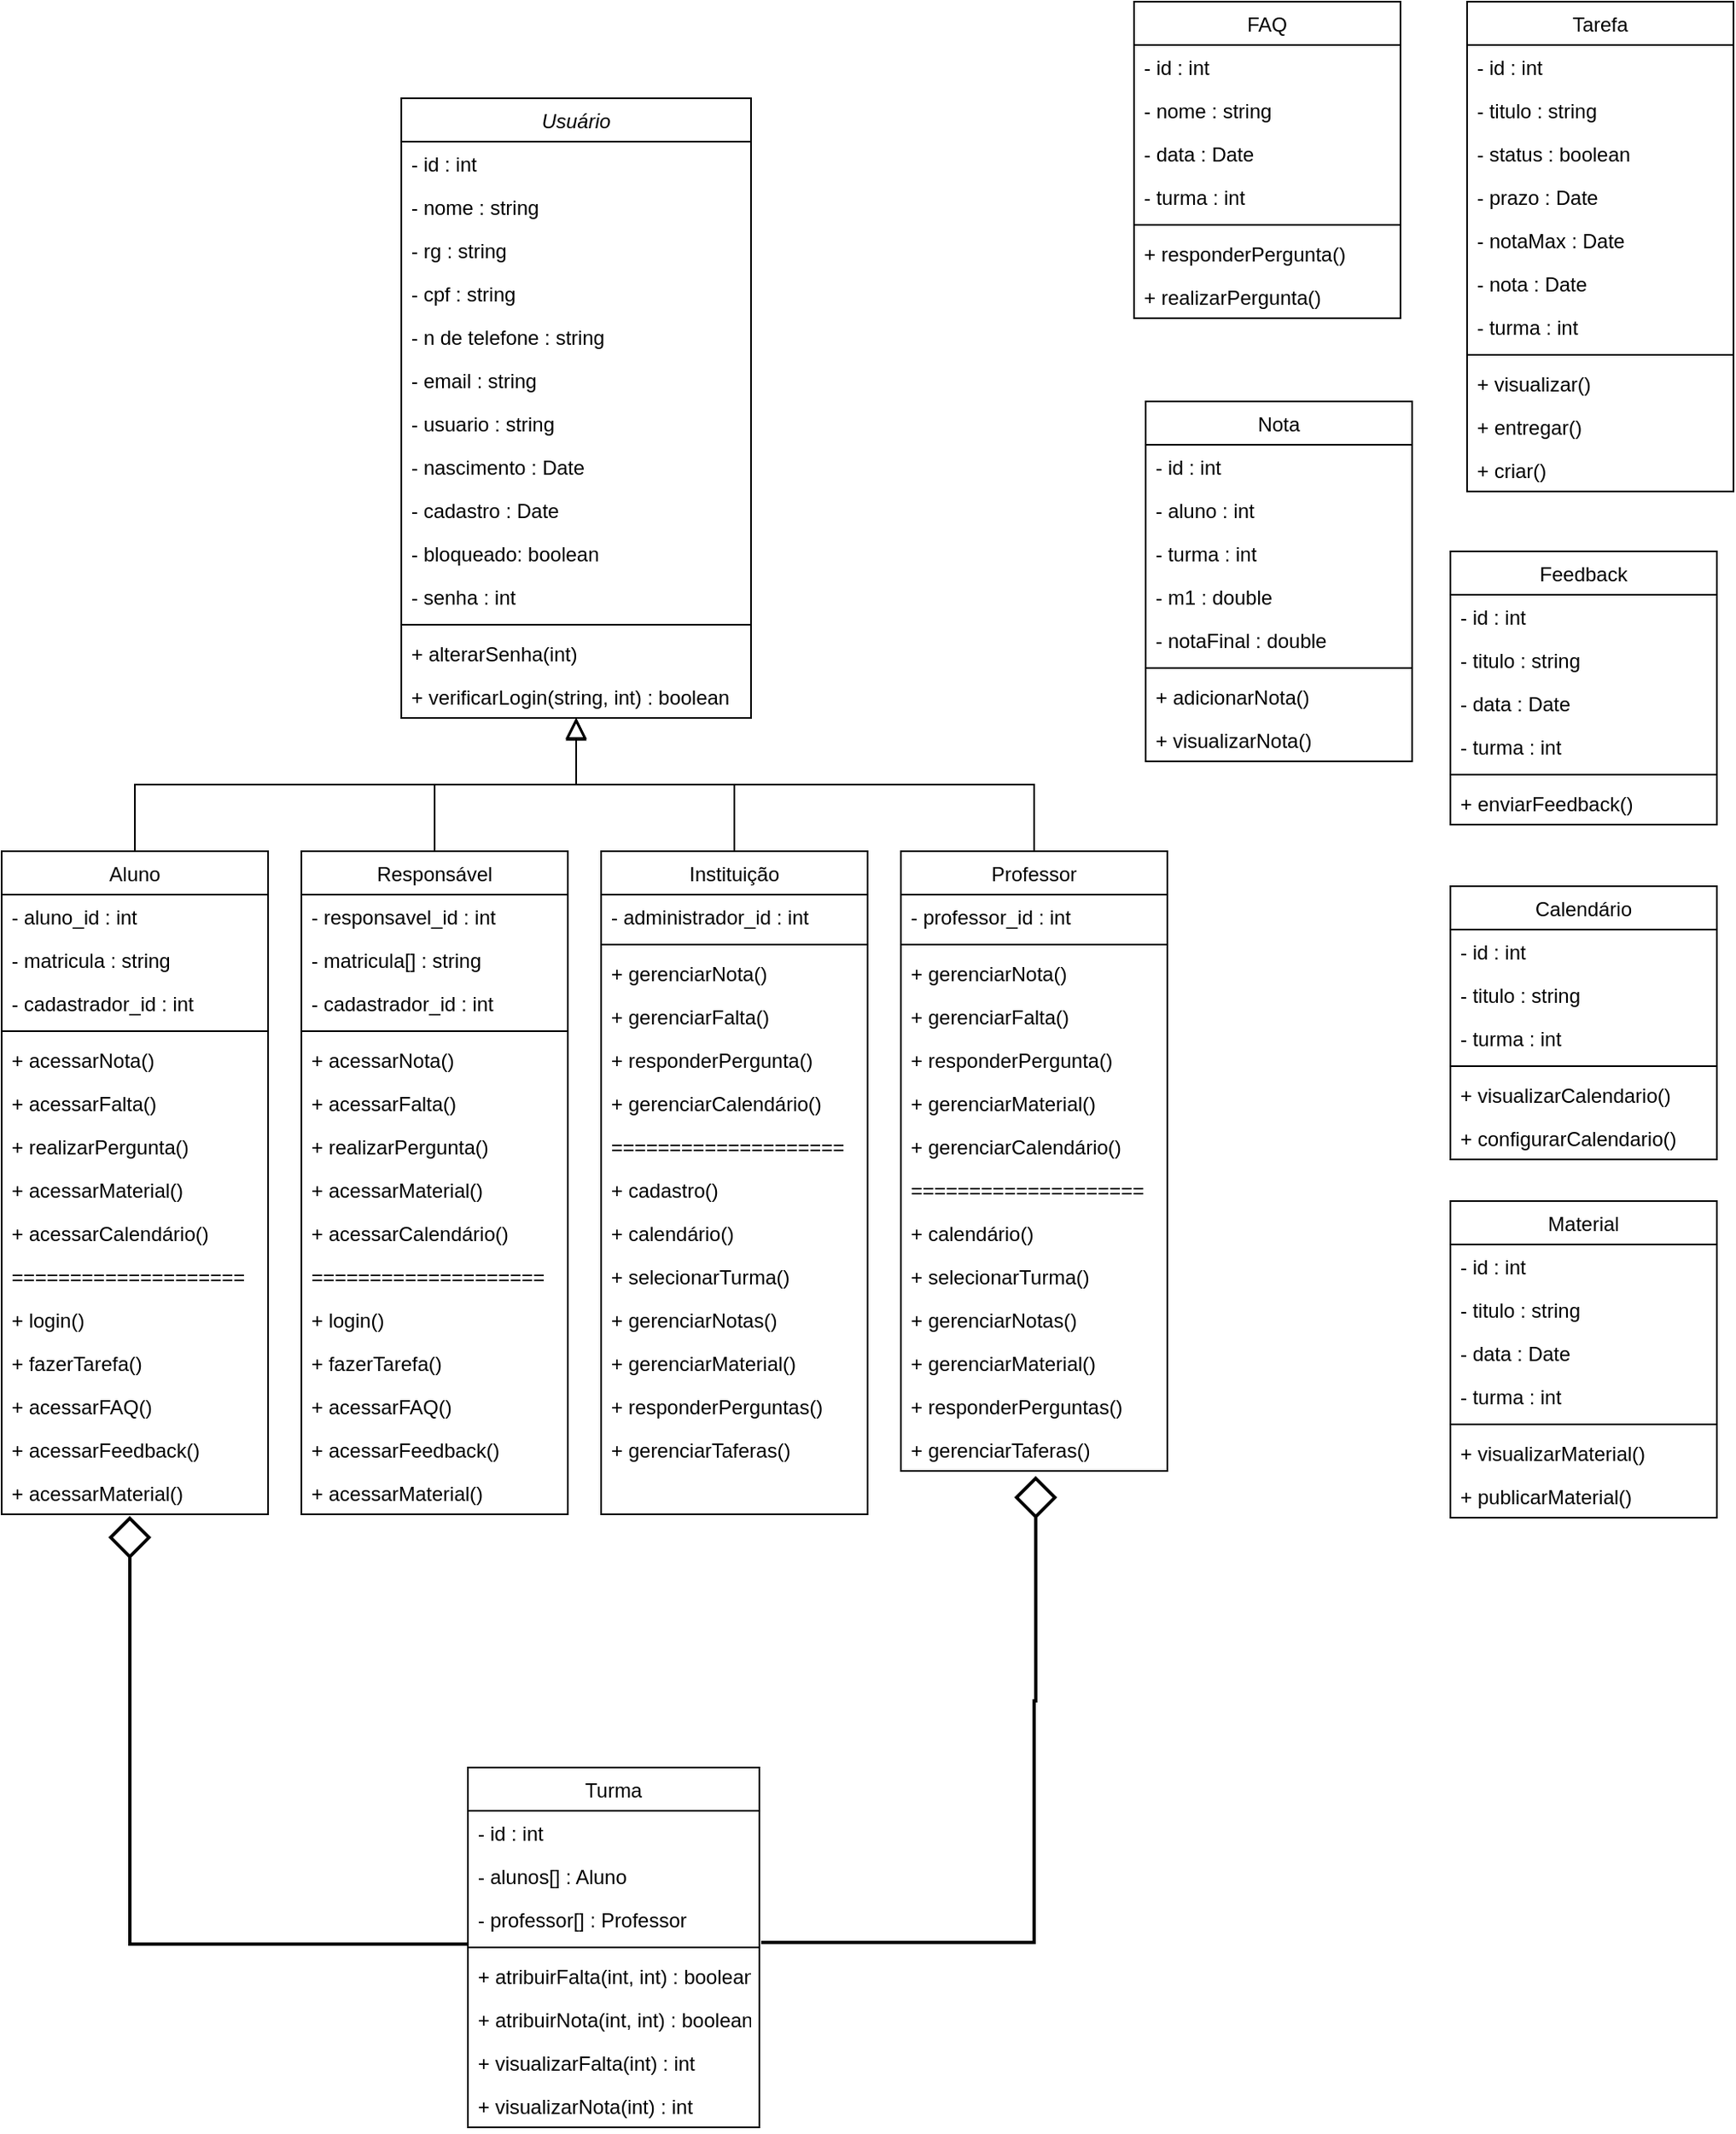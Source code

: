 <mxfile version="20.5.3" type="device"><diagram id="C5RBs43oDa-KdzZeNtuy" name="Page-1"><mxGraphModel dx="1682" dy="1658" grid="1" gridSize="10" guides="1" tooltips="1" connect="1" arrows="1" fold="1" page="1" pageScale="1" pageWidth="827" pageHeight="1169" math="0" shadow="0"><root><mxCell id="WIyWlLk6GJQsqaUBKTNV-0"/><mxCell id="WIyWlLk6GJQsqaUBKTNV-1" parent="WIyWlLk6GJQsqaUBKTNV-0"/><mxCell id="zkfFHV4jXpPFQw0GAbJ--0" value="Usuário" style="swimlane;fontStyle=2;align=center;verticalAlign=top;childLayout=stackLayout;horizontal=1;startSize=26;horizontalStack=0;resizeParent=1;resizeLast=0;collapsible=1;marginBottom=0;rounded=0;shadow=0;strokeWidth=1;" parent="WIyWlLk6GJQsqaUBKTNV-1" vertex="1"><mxGeometry x="220" y="-52" width="210" height="372" as="geometry"><mxRectangle x="230" y="140" width="160" height="26" as="alternateBounds"/></mxGeometry></mxCell><mxCell id="zkfFHV4jXpPFQw0GAbJ--1" value="- id : int&#10;" style="text;align=left;verticalAlign=top;spacingLeft=4;spacingRight=4;overflow=hidden;rotatable=0;points=[[0,0.5],[1,0.5]];portConstraint=eastwest;" parent="zkfFHV4jXpPFQw0GAbJ--0" vertex="1"><mxGeometry y="26" width="210" height="26" as="geometry"/></mxCell><mxCell id="zkfFHV4jXpPFQw0GAbJ--2" value="- nome : string" style="text;align=left;verticalAlign=top;spacingLeft=4;spacingRight=4;overflow=hidden;rotatable=0;points=[[0,0.5],[1,0.5]];portConstraint=eastwest;rounded=0;shadow=0;html=0;" parent="zkfFHV4jXpPFQw0GAbJ--0" vertex="1"><mxGeometry y="52" width="210" height="26" as="geometry"/></mxCell><mxCell id="-mL7myzVPolcM5LWLLVC-0" value="- rg : string" style="text;align=left;verticalAlign=top;spacingLeft=4;spacingRight=4;overflow=hidden;rotatable=0;points=[[0,0.5],[1,0.5]];portConstraint=eastwest;rounded=0;shadow=0;html=0;" parent="zkfFHV4jXpPFQw0GAbJ--0" vertex="1"><mxGeometry y="78" width="210" height="26" as="geometry"/></mxCell><mxCell id="-mL7myzVPolcM5LWLLVC-1" value="- cpf : string" style="text;align=left;verticalAlign=top;spacingLeft=4;spacingRight=4;overflow=hidden;rotatable=0;points=[[0,0.5],[1,0.5]];portConstraint=eastwest;rounded=0;shadow=0;html=0;" parent="zkfFHV4jXpPFQw0GAbJ--0" vertex="1"><mxGeometry y="104" width="210" height="26" as="geometry"/></mxCell><mxCell id="-mL7myzVPolcM5LWLLVC-2" value="- n de telefone : string" style="text;align=left;verticalAlign=top;spacingLeft=4;spacingRight=4;overflow=hidden;rotatable=0;points=[[0,0.5],[1,0.5]];portConstraint=eastwest;rounded=0;shadow=0;html=0;" parent="zkfFHV4jXpPFQw0GAbJ--0" vertex="1"><mxGeometry y="130" width="210" height="26" as="geometry"/></mxCell><mxCell id="-mL7myzVPolcM5LWLLVC-3" value="- email : string" style="text;align=left;verticalAlign=top;spacingLeft=4;spacingRight=4;overflow=hidden;rotatable=0;points=[[0,0.5],[1,0.5]];portConstraint=eastwest;rounded=0;shadow=0;html=0;" parent="zkfFHV4jXpPFQw0GAbJ--0" vertex="1"><mxGeometry y="156" width="210" height="26" as="geometry"/></mxCell><mxCell id="-mL7myzVPolcM5LWLLVC-4" value="- usuario : string" style="text;align=left;verticalAlign=top;spacingLeft=4;spacingRight=4;overflow=hidden;rotatable=0;points=[[0,0.5],[1,0.5]];portConstraint=eastwest;rounded=0;shadow=0;html=0;" parent="zkfFHV4jXpPFQw0GAbJ--0" vertex="1"><mxGeometry y="182" width="210" height="26" as="geometry"/></mxCell><mxCell id="-mL7myzVPolcM5LWLLVC-7" value="- nascimento : Date" style="text;align=left;verticalAlign=top;spacingLeft=4;spacingRight=4;overflow=hidden;rotatable=0;points=[[0,0.5],[1,0.5]];portConstraint=eastwest;rounded=0;shadow=0;html=0;" parent="zkfFHV4jXpPFQw0GAbJ--0" vertex="1"><mxGeometry y="208" width="210" height="26" as="geometry"/></mxCell><mxCell id="-mL7myzVPolcM5LWLLVC-5" value="- cadastro : Date" style="text;align=left;verticalAlign=top;spacingLeft=4;spacingRight=4;overflow=hidden;rotatable=0;points=[[0,0.5],[1,0.5]];portConstraint=eastwest;rounded=0;shadow=0;html=0;" parent="zkfFHV4jXpPFQw0GAbJ--0" vertex="1"><mxGeometry y="234" width="210" height="26" as="geometry"/></mxCell><mxCell id="-mL7myzVPolcM5LWLLVC-6" value="- bloqueado: boolean" style="text;align=left;verticalAlign=top;spacingLeft=4;spacingRight=4;overflow=hidden;rotatable=0;points=[[0,0.5],[1,0.5]];portConstraint=eastwest;rounded=0;shadow=0;html=0;" parent="zkfFHV4jXpPFQw0GAbJ--0" vertex="1"><mxGeometry y="260" width="210" height="26" as="geometry"/></mxCell><mxCell id="zkfFHV4jXpPFQw0GAbJ--3" value="- senha : int" style="text;align=left;verticalAlign=top;spacingLeft=4;spacingRight=4;overflow=hidden;rotatable=0;points=[[0,0.5],[1,0.5]];portConstraint=eastwest;rounded=0;shadow=0;html=0;" parent="zkfFHV4jXpPFQw0GAbJ--0" vertex="1"><mxGeometry y="286" width="210" height="26" as="geometry"/></mxCell><mxCell id="zkfFHV4jXpPFQw0GAbJ--4" value="" style="line;html=1;strokeWidth=1;align=left;verticalAlign=middle;spacingTop=-1;spacingLeft=3;spacingRight=3;rotatable=0;labelPosition=right;points=[];portConstraint=eastwest;" parent="zkfFHV4jXpPFQw0GAbJ--0" vertex="1"><mxGeometry y="312" width="210" height="8" as="geometry"/></mxCell><mxCell id="-mL7myzVPolcM5LWLLVC-8" value="+ alterarSenha(int)" style="text;align=left;verticalAlign=top;spacingLeft=4;spacingRight=4;overflow=hidden;rotatable=0;points=[[0,0.5],[1,0.5]];portConstraint=eastwest;" parent="zkfFHV4jXpPFQw0GAbJ--0" vertex="1"><mxGeometry y="320" width="210" height="26" as="geometry"/></mxCell><mxCell id="zkfFHV4jXpPFQw0GAbJ--5" value="+ verificarLogin(string, int) : boolean" style="text;align=left;verticalAlign=top;spacingLeft=4;spacingRight=4;overflow=hidden;rotatable=0;points=[[0,0.5],[1,0.5]];portConstraint=eastwest;" parent="zkfFHV4jXpPFQw0GAbJ--0" vertex="1"><mxGeometry y="346" width="210" height="26" as="geometry"/></mxCell><mxCell id="zkfFHV4jXpPFQw0GAbJ--6" value="Aluno" style="swimlane;fontStyle=0;align=center;verticalAlign=top;childLayout=stackLayout;horizontal=1;startSize=26;horizontalStack=0;resizeParent=1;resizeLast=0;collapsible=1;marginBottom=0;rounded=0;shadow=0;strokeWidth=1;" parent="WIyWlLk6GJQsqaUBKTNV-1" vertex="1"><mxGeometry x="-20" y="400" width="160" height="398" as="geometry"><mxRectangle x="130" y="380" width="160" height="26" as="alternateBounds"/></mxGeometry></mxCell><mxCell id="ei0fNzQh5A8Zw0a6z5Nz-1" value="- aluno_id : int" style="text;align=left;verticalAlign=top;spacingLeft=4;spacingRight=4;overflow=hidden;rotatable=0;points=[[0,0.5],[1,0.5]];portConstraint=eastwest;" vertex="1" parent="zkfFHV4jXpPFQw0GAbJ--6"><mxGeometry y="26" width="160" height="26" as="geometry"/></mxCell><mxCell id="ei0fNzQh5A8Zw0a6z5Nz-2" value="- matricula : string" style="text;align=left;verticalAlign=top;spacingLeft=4;spacingRight=4;overflow=hidden;rotatable=0;points=[[0,0.5],[1,0.5]];portConstraint=eastwest;" vertex="1" parent="zkfFHV4jXpPFQw0GAbJ--6"><mxGeometry y="52" width="160" height="26" as="geometry"/></mxCell><mxCell id="ei0fNzQh5A8Zw0a6z5Nz-0" value="- cadastrador_id : int" style="text;align=left;verticalAlign=top;spacingLeft=4;spacingRight=4;overflow=hidden;rotatable=0;points=[[0,0.5],[1,0.5]];portConstraint=eastwest;" vertex="1" parent="zkfFHV4jXpPFQw0GAbJ--6"><mxGeometry y="78" width="160" height="26" as="geometry"/></mxCell><mxCell id="zkfFHV4jXpPFQw0GAbJ--9" value="" style="line;html=1;strokeWidth=1;align=left;verticalAlign=middle;spacingTop=-1;spacingLeft=3;spacingRight=3;rotatable=0;labelPosition=right;points=[];portConstraint=eastwest;" parent="zkfFHV4jXpPFQw0GAbJ--6" vertex="1"><mxGeometry y="104" width="160" height="8" as="geometry"/></mxCell><mxCell id="ei0fNzQh5A8Zw0a6z5Nz-26" value="+ acessarNota()" style="text;align=left;verticalAlign=top;spacingLeft=4;spacingRight=4;overflow=hidden;rotatable=0;points=[[0,0.5],[1,0.5]];portConstraint=eastwest;" vertex="1" parent="zkfFHV4jXpPFQw0GAbJ--6"><mxGeometry y="112" width="160" height="26" as="geometry"/></mxCell><mxCell id="ei0fNzQh5A8Zw0a6z5Nz-37" value="+ acessarFalta()" style="text;align=left;verticalAlign=top;spacingLeft=4;spacingRight=4;overflow=hidden;rotatable=0;points=[[0,0.5],[1,0.5]];portConstraint=eastwest;" vertex="1" parent="zkfFHV4jXpPFQw0GAbJ--6"><mxGeometry y="138" width="160" height="26" as="geometry"/></mxCell><mxCell id="ei0fNzQh5A8Zw0a6z5Nz-46" value="+ realizarPergunta()" style="text;align=left;verticalAlign=top;spacingLeft=4;spacingRight=4;overflow=hidden;rotatable=0;points=[[0,0.5],[1,0.5]];portConstraint=eastwest;" vertex="1" parent="zkfFHV4jXpPFQw0GAbJ--6"><mxGeometry y="164" width="160" height="26" as="geometry"/></mxCell><mxCell id="ei0fNzQh5A8Zw0a6z5Nz-50" value="+ acessarMaterial()" style="text;align=left;verticalAlign=top;spacingLeft=4;spacingRight=4;overflow=hidden;rotatable=0;points=[[0,0.5],[1,0.5]];portConstraint=eastwest;" vertex="1" parent="zkfFHV4jXpPFQw0GAbJ--6"><mxGeometry y="190" width="160" height="26" as="geometry"/></mxCell><mxCell id="-mL7myzVPolcM5LWLLVC-11" value="+ acessarCalendário()" style="text;align=left;verticalAlign=top;spacingLeft=4;spacingRight=4;overflow=hidden;rotatable=0;points=[[0,0.5],[1,0.5]];portConstraint=eastwest;" parent="zkfFHV4jXpPFQw0GAbJ--6" vertex="1"><mxGeometry y="216" width="160" height="26" as="geometry"/></mxCell><mxCell id="ei0fNzQh5A8Zw0a6z5Nz-29" value="====================" style="text;align=left;verticalAlign=top;spacingLeft=4;spacingRight=4;overflow=hidden;rotatable=0;points=[[0,0.5],[1,0.5]];portConstraint=eastwest;" vertex="1" parent="zkfFHV4jXpPFQw0GAbJ--6"><mxGeometry y="242" width="160" height="26" as="geometry"/></mxCell><mxCell id="-mL7myzVPolcM5LWLLVC-9" value="+ login()" style="text;align=left;verticalAlign=top;spacingLeft=4;spacingRight=4;overflow=hidden;rotatable=0;points=[[0,0.5],[1,0.5]];portConstraint=eastwest;" parent="zkfFHV4jXpPFQw0GAbJ--6" vertex="1"><mxGeometry y="268" width="160" height="26" as="geometry"/></mxCell><mxCell id="-mL7myzVPolcM5LWLLVC-10" value="+ fazerTarefa()" style="text;align=left;verticalAlign=top;spacingLeft=4;spacingRight=4;overflow=hidden;rotatable=0;points=[[0,0.5],[1,0.5]];portConstraint=eastwest;" parent="zkfFHV4jXpPFQw0GAbJ--6" vertex="1"><mxGeometry y="294" width="160" height="26" as="geometry"/></mxCell><mxCell id="-mL7myzVPolcM5LWLLVC-12" value="+ acessarFAQ()" style="text;align=left;verticalAlign=top;spacingLeft=4;spacingRight=4;overflow=hidden;rotatable=0;points=[[0,0.5],[1,0.5]];portConstraint=eastwest;" parent="zkfFHV4jXpPFQw0GAbJ--6" vertex="1"><mxGeometry y="320" width="160" height="26" as="geometry"/></mxCell><mxCell id="-mL7myzVPolcM5LWLLVC-13" value="+ acessarFeedback()" style="text;align=left;verticalAlign=top;spacingLeft=4;spacingRight=4;overflow=hidden;rotatable=0;points=[[0,0.5],[1,0.5]];portConstraint=eastwest;" parent="zkfFHV4jXpPFQw0GAbJ--6" vertex="1"><mxGeometry y="346" width="160" height="26" as="geometry"/></mxCell><mxCell id="zkfFHV4jXpPFQw0GAbJ--11" value="+ acessarMaterial()" style="text;align=left;verticalAlign=top;spacingLeft=4;spacingRight=4;overflow=hidden;rotatable=0;points=[[0,0.5],[1,0.5]];portConstraint=eastwest;" parent="zkfFHV4jXpPFQw0GAbJ--6" vertex="1"><mxGeometry y="372" width="160" height="26" as="geometry"/></mxCell><mxCell id="zkfFHV4jXpPFQw0GAbJ--12" value="" style="endArrow=block;endSize=10;endFill=0;shadow=0;strokeWidth=1;rounded=0;edgeStyle=elbowEdgeStyle;elbow=vertical;" parent="WIyWlLk6GJQsqaUBKTNV-1" source="zkfFHV4jXpPFQw0GAbJ--6" target="zkfFHV4jXpPFQw0GAbJ--0" edge="1"><mxGeometry width="160" relative="1" as="geometry"><mxPoint x="200" y="203" as="sourcePoint"/><mxPoint x="200" y="203" as="targetPoint"/></mxGeometry></mxCell><mxCell id="zkfFHV4jXpPFQw0GAbJ--13" value="Responsável" style="swimlane;fontStyle=0;align=center;verticalAlign=top;childLayout=stackLayout;horizontal=1;startSize=26;horizontalStack=0;resizeParent=1;resizeLast=0;collapsible=1;marginBottom=0;rounded=0;shadow=0;strokeWidth=1;" parent="WIyWlLk6GJQsqaUBKTNV-1" vertex="1"><mxGeometry x="160" y="400" width="160" height="398" as="geometry"><mxRectangle x="340" y="380" width="170" height="26" as="alternateBounds"/></mxGeometry></mxCell><mxCell id="zkfFHV4jXpPFQw0GAbJ--14" value="- responsavel_id : int" style="text;align=left;verticalAlign=top;spacingLeft=4;spacingRight=4;overflow=hidden;rotatable=0;points=[[0,0.5],[1,0.5]];portConstraint=eastwest;" parent="zkfFHV4jXpPFQw0GAbJ--13" vertex="1"><mxGeometry y="26" width="160" height="26" as="geometry"/></mxCell><mxCell id="ei0fNzQh5A8Zw0a6z5Nz-10" value="- matricula[] : string" style="text;align=left;verticalAlign=top;spacingLeft=4;spacingRight=4;overflow=hidden;rotatable=0;points=[[0,0.5],[1,0.5]];portConstraint=eastwest;" vertex="1" parent="zkfFHV4jXpPFQw0GAbJ--13"><mxGeometry y="52" width="160" height="26" as="geometry"/></mxCell><mxCell id="ei0fNzQh5A8Zw0a6z5Nz-11" value="- cadastrador_id : int" style="text;align=left;verticalAlign=top;spacingLeft=4;spacingRight=4;overflow=hidden;rotatable=0;points=[[0,0.5],[1,0.5]];portConstraint=eastwest;" vertex="1" parent="zkfFHV4jXpPFQw0GAbJ--13"><mxGeometry y="78" width="160" height="26" as="geometry"/></mxCell><mxCell id="zkfFHV4jXpPFQw0GAbJ--15" value="" style="line;html=1;strokeWidth=1;align=left;verticalAlign=middle;spacingTop=-1;spacingLeft=3;spacingRight=3;rotatable=0;labelPosition=right;points=[];portConstraint=eastwest;" parent="zkfFHV4jXpPFQw0GAbJ--13" vertex="1"><mxGeometry y="104" width="160" height="8" as="geometry"/></mxCell><mxCell id="ei0fNzQh5A8Zw0a6z5Nz-34" value="+ acessarNota()" style="text;align=left;verticalAlign=top;spacingLeft=4;spacingRight=4;overflow=hidden;rotatable=0;points=[[0,0.5],[1,0.5]];portConstraint=eastwest;" vertex="1" parent="zkfFHV4jXpPFQw0GAbJ--13"><mxGeometry y="112" width="160" height="26" as="geometry"/></mxCell><mxCell id="ei0fNzQh5A8Zw0a6z5Nz-39" value="+ acessarFalta()" style="text;align=left;verticalAlign=top;spacingLeft=4;spacingRight=4;overflow=hidden;rotatable=0;points=[[0,0.5],[1,0.5]];portConstraint=eastwest;" vertex="1" parent="zkfFHV4jXpPFQw0GAbJ--13"><mxGeometry y="138" width="160" height="26" as="geometry"/></mxCell><mxCell id="ei0fNzQh5A8Zw0a6z5Nz-47" value="+ realizarPergunta()" style="text;align=left;verticalAlign=top;spacingLeft=4;spacingRight=4;overflow=hidden;rotatable=0;points=[[0,0.5],[1,0.5]];portConstraint=eastwest;" vertex="1" parent="zkfFHV4jXpPFQw0GAbJ--13"><mxGeometry y="164" width="160" height="26" as="geometry"/></mxCell><mxCell id="ei0fNzQh5A8Zw0a6z5Nz-51" value="+ acessarMaterial()" style="text;align=left;verticalAlign=top;spacingLeft=4;spacingRight=4;overflow=hidden;rotatable=0;points=[[0,0.5],[1,0.5]];portConstraint=eastwest;" vertex="1" parent="zkfFHV4jXpPFQw0GAbJ--13"><mxGeometry y="190" width="160" height="26" as="geometry"/></mxCell><mxCell id="-mL7myzVPolcM5LWLLVC-19" value="+ acessarCalendário()" style="text;align=left;verticalAlign=top;spacingLeft=4;spacingRight=4;overflow=hidden;rotatable=0;points=[[0,0.5],[1,0.5]];portConstraint=eastwest;" parent="zkfFHV4jXpPFQw0GAbJ--13" vertex="1"><mxGeometry y="216" width="160" height="26" as="geometry"/></mxCell><mxCell id="ei0fNzQh5A8Zw0a6z5Nz-30" value="====================" style="text;align=left;verticalAlign=top;spacingLeft=4;spacingRight=4;overflow=hidden;rotatable=0;points=[[0,0.5],[1,0.5]];portConstraint=eastwest;" vertex="1" parent="zkfFHV4jXpPFQw0GAbJ--13"><mxGeometry y="242" width="160" height="26" as="geometry"/></mxCell><mxCell id="-mL7myzVPolcM5LWLLVC-17" value="+ login()" style="text;align=left;verticalAlign=top;spacingLeft=4;spacingRight=4;overflow=hidden;rotatable=0;points=[[0,0.5],[1,0.5]];portConstraint=eastwest;" parent="zkfFHV4jXpPFQw0GAbJ--13" vertex="1"><mxGeometry y="268" width="160" height="26" as="geometry"/></mxCell><mxCell id="-mL7myzVPolcM5LWLLVC-18" value="+ fazerTarefa()" style="text;align=left;verticalAlign=top;spacingLeft=4;spacingRight=4;overflow=hidden;rotatable=0;points=[[0,0.5],[1,0.5]];portConstraint=eastwest;" parent="zkfFHV4jXpPFQw0GAbJ--13" vertex="1"><mxGeometry y="294" width="160" height="26" as="geometry"/></mxCell><mxCell id="-mL7myzVPolcM5LWLLVC-20" value="+ acessarFAQ()" style="text;align=left;verticalAlign=top;spacingLeft=4;spacingRight=4;overflow=hidden;rotatable=0;points=[[0,0.5],[1,0.5]];portConstraint=eastwest;" parent="zkfFHV4jXpPFQw0GAbJ--13" vertex="1"><mxGeometry y="320" width="160" height="26" as="geometry"/></mxCell><mxCell id="-mL7myzVPolcM5LWLLVC-21" value="+ acessarFeedback()" style="text;align=left;verticalAlign=top;spacingLeft=4;spacingRight=4;overflow=hidden;rotatable=0;points=[[0,0.5],[1,0.5]];portConstraint=eastwest;" parent="zkfFHV4jXpPFQw0GAbJ--13" vertex="1"><mxGeometry y="346" width="160" height="26" as="geometry"/></mxCell><mxCell id="-mL7myzVPolcM5LWLLVC-22" value="+ acessarMaterial()" style="text;align=left;verticalAlign=top;spacingLeft=4;spacingRight=4;overflow=hidden;rotatable=0;points=[[0,0.5],[1,0.5]];portConstraint=eastwest;" parent="zkfFHV4jXpPFQw0GAbJ--13" vertex="1"><mxGeometry y="372" width="160" height="26" as="geometry"/></mxCell><mxCell id="zkfFHV4jXpPFQw0GAbJ--16" value="" style="endArrow=block;endSize=10;endFill=0;shadow=0;strokeWidth=1;rounded=0;edgeStyle=elbowEdgeStyle;elbow=vertical;" parent="WIyWlLk6GJQsqaUBKTNV-1" source="zkfFHV4jXpPFQw0GAbJ--13" target="zkfFHV4jXpPFQw0GAbJ--0" edge="1"><mxGeometry width="160" relative="1" as="geometry"><mxPoint x="210" y="373" as="sourcePoint"/><mxPoint x="310" y="271" as="targetPoint"/></mxGeometry></mxCell><mxCell id="-mL7myzVPolcM5LWLLVC-23" value="Instituição" style="swimlane;fontStyle=0;align=center;verticalAlign=top;childLayout=stackLayout;horizontal=1;startSize=26;horizontalStack=0;resizeParent=1;resizeLast=0;collapsible=1;marginBottom=0;rounded=0;shadow=0;strokeWidth=1;" parent="WIyWlLk6GJQsqaUBKTNV-1" vertex="1"><mxGeometry x="340" y="400" width="160" height="398" as="geometry"><mxRectangle x="340" y="380" width="170" height="26" as="alternateBounds"/></mxGeometry></mxCell><mxCell id="ei0fNzQh5A8Zw0a6z5Nz-25" value="- administrador_id : int" style="text;align=left;verticalAlign=top;spacingLeft=4;spacingRight=4;overflow=hidden;rotatable=0;points=[[0,0.5],[1,0.5]];portConstraint=eastwest;" vertex="1" parent="-mL7myzVPolcM5LWLLVC-23"><mxGeometry y="26" width="160" height="26" as="geometry"/></mxCell><mxCell id="-mL7myzVPolcM5LWLLVC-25" value="" style="line;html=1;strokeWidth=1;align=left;verticalAlign=middle;spacingTop=-1;spacingLeft=3;spacingRight=3;rotatable=0;labelPosition=right;points=[];portConstraint=eastwest;" parent="-mL7myzVPolcM5LWLLVC-23" vertex="1"><mxGeometry y="52" width="160" height="8" as="geometry"/></mxCell><mxCell id="ei0fNzQh5A8Zw0a6z5Nz-35" value="+ gerenciarNota()" style="text;align=left;verticalAlign=top;spacingLeft=4;spacingRight=4;overflow=hidden;rotatable=0;points=[[0,0.5],[1,0.5]];portConstraint=eastwest;" vertex="1" parent="-mL7myzVPolcM5LWLLVC-23"><mxGeometry y="60" width="160" height="26" as="geometry"/></mxCell><mxCell id="ei0fNzQh5A8Zw0a6z5Nz-44" value="+ gerenciarFalta()" style="text;align=left;verticalAlign=top;spacingLeft=4;spacingRight=4;overflow=hidden;rotatable=0;points=[[0,0.5],[1,0.5]];portConstraint=eastwest;" vertex="1" parent="-mL7myzVPolcM5LWLLVC-23"><mxGeometry y="86" width="160" height="26" as="geometry"/></mxCell><mxCell id="ei0fNzQh5A8Zw0a6z5Nz-48" value="+ responderPergunta()" style="text;align=left;verticalAlign=top;spacingLeft=4;spacingRight=4;overflow=hidden;rotatable=0;points=[[0,0.5],[1,0.5]];portConstraint=eastwest;" vertex="1" parent="-mL7myzVPolcM5LWLLVC-23"><mxGeometry y="112" width="160" height="26" as="geometry"/></mxCell><mxCell id="ei0fNzQh5A8Zw0a6z5Nz-54" value="+ gerenciarCalendário()" style="text;align=left;verticalAlign=top;spacingLeft=4;spacingRight=4;overflow=hidden;rotatable=0;points=[[0,0.5],[1,0.5]];portConstraint=eastwest;" vertex="1" parent="-mL7myzVPolcM5LWLLVC-23"><mxGeometry y="138" width="160" height="26" as="geometry"/></mxCell><mxCell id="ei0fNzQh5A8Zw0a6z5Nz-31" value="====================" style="text;align=left;verticalAlign=top;spacingLeft=4;spacingRight=4;overflow=hidden;rotatable=0;points=[[0,0.5],[1,0.5]];portConstraint=eastwest;" vertex="1" parent="-mL7myzVPolcM5LWLLVC-23"><mxGeometry y="164" width="160" height="26" as="geometry"/></mxCell><mxCell id="-mL7myzVPolcM5LWLLVC-26" value="+ cadastro()" style="text;align=left;verticalAlign=top;spacingLeft=4;spacingRight=4;overflow=hidden;rotatable=0;points=[[0,0.5],[1,0.5]];portConstraint=eastwest;" parent="-mL7myzVPolcM5LWLLVC-23" vertex="1"><mxGeometry y="190" width="160" height="26" as="geometry"/></mxCell><mxCell id="-mL7myzVPolcM5LWLLVC-27" value="+ calendário()" style="text;align=left;verticalAlign=top;spacingLeft=4;spacingRight=4;overflow=hidden;rotatable=0;points=[[0,0.5],[1,0.5]];portConstraint=eastwest;" parent="-mL7myzVPolcM5LWLLVC-23" vertex="1"><mxGeometry y="216" width="160" height="26" as="geometry"/></mxCell><mxCell id="-mL7myzVPolcM5LWLLVC-28" value="+ selecionarTurma()" style="text;align=left;verticalAlign=top;spacingLeft=4;spacingRight=4;overflow=hidden;rotatable=0;points=[[0,0.5],[1,0.5]];portConstraint=eastwest;" parent="-mL7myzVPolcM5LWLLVC-23" vertex="1"><mxGeometry y="242" width="160" height="26" as="geometry"/></mxCell><mxCell id="-mL7myzVPolcM5LWLLVC-29" value="+ gerenciarNotas()" style="text;align=left;verticalAlign=top;spacingLeft=4;spacingRight=4;overflow=hidden;rotatable=0;points=[[0,0.5],[1,0.5]];portConstraint=eastwest;" parent="-mL7myzVPolcM5LWLLVC-23" vertex="1"><mxGeometry y="268" width="160" height="26" as="geometry"/></mxCell><mxCell id="-mL7myzVPolcM5LWLLVC-30" value="+ gerenciarMaterial()" style="text;align=left;verticalAlign=top;spacingLeft=4;spacingRight=4;overflow=hidden;rotatable=0;points=[[0,0.5],[1,0.5]];portConstraint=eastwest;" parent="-mL7myzVPolcM5LWLLVC-23" vertex="1"><mxGeometry y="294" width="160" height="26" as="geometry"/></mxCell><mxCell id="-mL7myzVPolcM5LWLLVC-31" value="+ responderPerguntas()" style="text;align=left;verticalAlign=top;spacingLeft=4;spacingRight=4;overflow=hidden;rotatable=0;points=[[0,0.5],[1,0.5]];portConstraint=eastwest;" parent="-mL7myzVPolcM5LWLLVC-23" vertex="1"><mxGeometry y="320" width="160" height="26" as="geometry"/></mxCell><mxCell id="-mL7myzVPolcM5LWLLVC-38" value="+ gerenciarTaferas()" style="text;align=left;verticalAlign=top;spacingLeft=4;spacingRight=4;overflow=hidden;rotatable=0;points=[[0,0.5],[1,0.5]];portConstraint=eastwest;" parent="-mL7myzVPolcM5LWLLVC-23" vertex="1"><mxGeometry y="346" width="160" height="26" as="geometry"/></mxCell><mxCell id="-mL7myzVPolcM5LWLLVC-33" value="" style="endArrow=block;endSize=10;endFill=0;shadow=0;strokeWidth=1;rounded=0;edgeStyle=elbowEdgeStyle;elbow=vertical;exitX=0.5;exitY=0;exitDx=0;exitDy=0;" parent="WIyWlLk6GJQsqaUBKTNV-1" source="-mL7myzVPolcM5LWLLVC-23" edge="1"><mxGeometry width="160" relative="1" as="geometry"><mxPoint x="380" y="390" as="sourcePoint"/><mxPoint x="325" y="320" as="targetPoint"/><Array as="points"><mxPoint x="500" y="360"/></Array></mxGeometry></mxCell><mxCell id="-mL7myzVPolcM5LWLLVC-39" value="Professor" style="swimlane;fontStyle=0;align=center;verticalAlign=top;childLayout=stackLayout;horizontal=1;startSize=26;horizontalStack=0;resizeParent=1;resizeLast=0;collapsible=1;marginBottom=0;rounded=0;shadow=0;strokeWidth=1;" parent="WIyWlLk6GJQsqaUBKTNV-1" vertex="1"><mxGeometry x="520" y="400" width="160" height="372" as="geometry"><mxRectangle x="340" y="380" width="170" height="26" as="alternateBounds"/></mxGeometry></mxCell><mxCell id="ei0fNzQh5A8Zw0a6z5Nz-24" value="- professor_id : int" style="text;align=left;verticalAlign=top;spacingLeft=4;spacingRight=4;overflow=hidden;rotatable=0;points=[[0,0.5],[1,0.5]];portConstraint=eastwest;" vertex="1" parent="-mL7myzVPolcM5LWLLVC-39"><mxGeometry y="26" width="160" height="26" as="geometry"/></mxCell><mxCell id="-mL7myzVPolcM5LWLLVC-40" value="" style="line;html=1;strokeWidth=1;align=left;verticalAlign=middle;spacingTop=-1;spacingLeft=3;spacingRight=3;rotatable=0;labelPosition=right;points=[];portConstraint=eastwest;" parent="-mL7myzVPolcM5LWLLVC-39" vertex="1"><mxGeometry y="52" width="160" height="8" as="geometry"/></mxCell><mxCell id="ei0fNzQh5A8Zw0a6z5Nz-36" value="+ gerenciarNota()" style="text;align=left;verticalAlign=top;spacingLeft=4;spacingRight=4;overflow=hidden;rotatable=0;points=[[0,0.5],[1,0.5]];portConstraint=eastwest;" vertex="1" parent="-mL7myzVPolcM5LWLLVC-39"><mxGeometry y="60" width="160" height="26" as="geometry"/></mxCell><mxCell id="ei0fNzQh5A8Zw0a6z5Nz-45" value="+ gerenciarFalta()" style="text;align=left;verticalAlign=top;spacingLeft=4;spacingRight=4;overflow=hidden;rotatable=0;points=[[0,0.5],[1,0.5]];portConstraint=eastwest;" vertex="1" parent="-mL7myzVPolcM5LWLLVC-39"><mxGeometry y="86" width="160" height="26" as="geometry"/></mxCell><mxCell id="ei0fNzQh5A8Zw0a6z5Nz-49" value="+ responderPergunta()" style="text;align=left;verticalAlign=top;spacingLeft=4;spacingRight=4;overflow=hidden;rotatable=0;points=[[0,0.5],[1,0.5]];portConstraint=eastwest;" vertex="1" parent="-mL7myzVPolcM5LWLLVC-39"><mxGeometry y="112" width="160" height="26" as="geometry"/></mxCell><mxCell id="ei0fNzQh5A8Zw0a6z5Nz-53" value="+ gerenciarMaterial()" style="text;align=left;verticalAlign=top;spacingLeft=4;spacingRight=4;overflow=hidden;rotatable=0;points=[[0,0.5],[1,0.5]];portConstraint=eastwest;" vertex="1" parent="-mL7myzVPolcM5LWLLVC-39"><mxGeometry y="138" width="160" height="26" as="geometry"/></mxCell><mxCell id="ei0fNzQh5A8Zw0a6z5Nz-55" value="+ gerenciarCalendário()" style="text;align=left;verticalAlign=top;spacingLeft=4;spacingRight=4;overflow=hidden;rotatable=0;points=[[0,0.5],[1,0.5]];portConstraint=eastwest;" vertex="1" parent="-mL7myzVPolcM5LWLLVC-39"><mxGeometry y="164" width="160" height="26" as="geometry"/></mxCell><mxCell id="ei0fNzQh5A8Zw0a6z5Nz-32" value="====================" style="text;align=left;verticalAlign=top;spacingLeft=4;spacingRight=4;overflow=hidden;rotatable=0;points=[[0,0.5],[1,0.5]];portConstraint=eastwest;" vertex="1" parent="-mL7myzVPolcM5LWLLVC-39"><mxGeometry y="190" width="160" height="26" as="geometry"/></mxCell><mxCell id="-mL7myzVPolcM5LWLLVC-42" value="+ calendário()" style="text;align=left;verticalAlign=top;spacingLeft=4;spacingRight=4;overflow=hidden;rotatable=0;points=[[0,0.5],[1,0.5]];portConstraint=eastwest;" parent="-mL7myzVPolcM5LWLLVC-39" vertex="1"><mxGeometry y="216" width="160" height="26" as="geometry"/></mxCell><mxCell id="-mL7myzVPolcM5LWLLVC-43" value="+ selecionarTurma()" style="text;align=left;verticalAlign=top;spacingLeft=4;spacingRight=4;overflow=hidden;rotatable=0;points=[[0,0.5],[1,0.5]];portConstraint=eastwest;" parent="-mL7myzVPolcM5LWLLVC-39" vertex="1"><mxGeometry y="242" width="160" height="26" as="geometry"/></mxCell><mxCell id="-mL7myzVPolcM5LWLLVC-44" value="+ gerenciarNotas()" style="text;align=left;verticalAlign=top;spacingLeft=4;spacingRight=4;overflow=hidden;rotatable=0;points=[[0,0.5],[1,0.5]];portConstraint=eastwest;" parent="-mL7myzVPolcM5LWLLVC-39" vertex="1"><mxGeometry y="268" width="160" height="26" as="geometry"/></mxCell><mxCell id="-mL7myzVPolcM5LWLLVC-45" value="+ gerenciarMaterial()" style="text;align=left;verticalAlign=top;spacingLeft=4;spacingRight=4;overflow=hidden;rotatable=0;points=[[0,0.5],[1,0.5]];portConstraint=eastwest;" parent="-mL7myzVPolcM5LWLLVC-39" vertex="1"><mxGeometry y="294" width="160" height="26" as="geometry"/></mxCell><mxCell id="-mL7myzVPolcM5LWLLVC-46" value="+ responderPerguntas()" style="text;align=left;verticalAlign=top;spacingLeft=4;spacingRight=4;overflow=hidden;rotatable=0;points=[[0,0.5],[1,0.5]];portConstraint=eastwest;" parent="-mL7myzVPolcM5LWLLVC-39" vertex="1"><mxGeometry y="320" width="160" height="26" as="geometry"/></mxCell><mxCell id="-mL7myzVPolcM5LWLLVC-47" value="+ gerenciarTaferas()" style="text;align=left;verticalAlign=top;spacingLeft=4;spacingRight=4;overflow=hidden;rotatable=0;points=[[0,0.5],[1,0.5]];portConstraint=eastwest;" parent="-mL7myzVPolcM5LWLLVC-39" vertex="1"><mxGeometry y="346" width="160" height="26" as="geometry"/></mxCell><mxCell id="-mL7myzVPolcM5LWLLVC-48" value="" style="endArrow=block;endSize=10;endFill=0;shadow=0;strokeWidth=1;rounded=0;edgeStyle=elbowEdgeStyle;elbow=vertical;exitX=0.5;exitY=0;exitDx=0;exitDy=0;entryX=0.5;entryY=1.038;entryDx=0;entryDy=0;entryPerimeter=0;" parent="WIyWlLk6GJQsqaUBKTNV-1" source="-mL7myzVPolcM5LWLLVC-39" target="zkfFHV4jXpPFQw0GAbJ--5" edge="1"><mxGeometry width="160" relative="1" as="geometry"><mxPoint x="715" y="280" as="sourcePoint"/><mxPoint x="510" y="340" as="targetPoint"/><Array as="points"><mxPoint x="490" y="360"/><mxPoint x="590" y="340"/></Array></mxGeometry></mxCell><mxCell id="-mL7myzVPolcM5LWLLVC-82" style="edgeStyle=orthogonalEdgeStyle;rounded=0;orthogonalLoop=1;jettySize=auto;html=1;entryX=0.506;entryY=1.115;entryDx=0;entryDy=0;entryPerimeter=0;strokeWidth=2;endArrow=diamond;endFill=0;startSize=6;endSize=21;sourcePerimeterSpacing=0;exitX=1.006;exitY=1.038;exitDx=0;exitDy=0;exitPerimeter=0;" parent="WIyWlLk6GJQsqaUBKTNV-1" source="-mL7myzVPolcM5LWLLVC-70" target="-mL7myzVPolcM5LWLLVC-47" edge="1"><mxGeometry relative="1" as="geometry"><Array as="points"><mxPoint x="600" y="1055"/><mxPoint x="600" y="910"/><mxPoint x="601" y="910"/></Array></mxGeometry></mxCell><mxCell id="-mL7myzVPolcM5LWLLVC-69" value="Turma" style="swimlane;fontStyle=0;align=center;verticalAlign=top;childLayout=stackLayout;horizontal=1;startSize=26;horizontalStack=0;resizeParent=1;resizeLast=0;collapsible=1;marginBottom=0;rounded=0;shadow=0;strokeWidth=1;" parent="WIyWlLk6GJQsqaUBKTNV-1" vertex="1"><mxGeometry x="260" y="950" width="175" height="216" as="geometry"><mxRectangle x="340" y="380" width="170" height="26" as="alternateBounds"/></mxGeometry></mxCell><mxCell id="-mL7myzVPolcM5LWLLVC-78" value="- id : int" style="text;align=left;verticalAlign=top;spacingLeft=4;spacingRight=4;overflow=hidden;rotatable=0;points=[[0,0.5],[1,0.5]];portConstraint=eastwest;" parent="-mL7myzVPolcM5LWLLVC-69" vertex="1"><mxGeometry y="26" width="175" height="26" as="geometry"/></mxCell><mxCell id="-mL7myzVPolcM5LWLLVC-79" value="- alunos[] : Aluno" style="text;align=left;verticalAlign=top;spacingLeft=4;spacingRight=4;overflow=hidden;rotatable=0;points=[[0,0.5],[1,0.5]];portConstraint=eastwest;" parent="-mL7myzVPolcM5LWLLVC-69" vertex="1"><mxGeometry y="52" width="175" height="26" as="geometry"/></mxCell><mxCell id="-mL7myzVPolcM5LWLLVC-70" value="- professor[] : Professor" style="text;align=left;verticalAlign=top;spacingLeft=4;spacingRight=4;overflow=hidden;rotatable=0;points=[[0,0.5],[1,0.5]];portConstraint=eastwest;" parent="-mL7myzVPolcM5LWLLVC-69" vertex="1"><mxGeometry y="78" width="175" height="26" as="geometry"/></mxCell><mxCell id="-mL7myzVPolcM5LWLLVC-71" value="" style="line;html=1;strokeWidth=1;align=left;verticalAlign=middle;spacingTop=-1;spacingLeft=3;spacingRight=3;rotatable=0;labelPosition=right;points=[];portConstraint=eastwest;" parent="-mL7myzVPolcM5LWLLVC-69" vertex="1"><mxGeometry y="104" width="175" height="8" as="geometry"/></mxCell><mxCell id="-mL7myzVPolcM5LWLLVC-72" value="+ atribuirFalta(int, int) : boolean" style="text;align=left;verticalAlign=top;spacingLeft=4;spacingRight=4;overflow=hidden;rotatable=0;points=[[0,0.5],[1,0.5]];portConstraint=eastwest;" parent="-mL7myzVPolcM5LWLLVC-69" vertex="1"><mxGeometry y="112" width="175" height="26" as="geometry"/></mxCell><mxCell id="-mL7myzVPolcM5LWLLVC-73" value="+ atribuirNota(int, int) : boolean" style="text;align=left;verticalAlign=top;spacingLeft=4;spacingRight=4;overflow=hidden;rotatable=0;points=[[0,0.5],[1,0.5]];portConstraint=eastwest;" parent="-mL7myzVPolcM5LWLLVC-69" vertex="1"><mxGeometry y="138" width="175" height="26" as="geometry"/></mxCell><mxCell id="-mL7myzVPolcM5LWLLVC-74" value="+ visualizarFalta(int) : int" style="text;align=left;verticalAlign=top;spacingLeft=4;spacingRight=4;overflow=hidden;rotatable=0;points=[[0,0.5],[1,0.5]];portConstraint=eastwest;" parent="-mL7myzVPolcM5LWLLVC-69" vertex="1"><mxGeometry y="164" width="175" height="26" as="geometry"/></mxCell><mxCell id="-mL7myzVPolcM5LWLLVC-75" value="+ visualizarNota(int) : int" style="text;align=left;verticalAlign=top;spacingLeft=4;spacingRight=4;overflow=hidden;rotatable=0;points=[[0,0.5],[1,0.5]];portConstraint=eastwest;" parent="-mL7myzVPolcM5LWLLVC-69" vertex="1"><mxGeometry y="190" width="175" height="26" as="geometry"/></mxCell><mxCell id="-mL7myzVPolcM5LWLLVC-80" style="edgeStyle=orthogonalEdgeStyle;rounded=0;orthogonalLoop=1;jettySize=auto;html=1;entryX=0.481;entryY=1.038;entryDx=0;entryDy=0;entryPerimeter=0;endArrow=diamond;endFill=0;strokeWidth=2;startSize=6;sourcePerimeterSpacing=0;arcSize=100;endSize=21;exitX=0;exitY=1.077;exitDx=0;exitDy=0;exitPerimeter=0;" parent="WIyWlLk6GJQsqaUBKTNV-1" source="-mL7myzVPolcM5LWLLVC-70" target="zkfFHV4jXpPFQw0GAbJ--11" edge="1"><mxGeometry relative="1" as="geometry"/></mxCell><mxCell id="jOv61-o1BS2i5FBTtpCY-0" value="Tarefa" style="swimlane;fontStyle=0;align=center;verticalAlign=top;childLayout=stackLayout;horizontal=1;startSize=26;horizontalStack=0;resizeParent=1;resizeLast=0;collapsible=1;marginBottom=0;rounded=0;shadow=0;strokeWidth=1;" parent="WIyWlLk6GJQsqaUBKTNV-1" vertex="1"><mxGeometry x="860" y="-110" width="160" height="294" as="geometry"><mxRectangle x="340" y="380" width="170" height="26" as="alternateBounds"/></mxGeometry></mxCell><mxCell id="jOv61-o1BS2i5FBTtpCY-1" value="- id : int" style="text;align=left;verticalAlign=top;spacingLeft=4;spacingRight=4;overflow=hidden;rotatable=0;points=[[0,0.5],[1,0.5]];portConstraint=eastwest;" parent="jOv61-o1BS2i5FBTtpCY-0" vertex="1"><mxGeometry y="26" width="160" height="26" as="geometry"/></mxCell><mxCell id="jOv61-o1BS2i5FBTtpCY-10" value="- titulo : string" style="text;align=left;verticalAlign=top;spacingLeft=4;spacingRight=4;overflow=hidden;rotatable=0;points=[[0,0.5],[1,0.5]];portConstraint=eastwest;" parent="jOv61-o1BS2i5FBTtpCY-0" vertex="1"><mxGeometry y="52" width="160" height="26" as="geometry"/></mxCell><mxCell id="jOv61-o1BS2i5FBTtpCY-11" value="- status : boolean" style="text;align=left;verticalAlign=top;spacingLeft=4;spacingRight=4;overflow=hidden;rotatable=0;points=[[0,0.5],[1,0.5]];portConstraint=eastwest;" parent="jOv61-o1BS2i5FBTtpCY-0" vertex="1"><mxGeometry y="78" width="160" height="26" as="geometry"/></mxCell><mxCell id="jOv61-o1BS2i5FBTtpCY-12" value="- prazo : Date" style="text;align=left;verticalAlign=top;spacingLeft=4;spacingRight=4;overflow=hidden;rotatable=0;points=[[0,0.5],[1,0.5]];portConstraint=eastwest;" parent="jOv61-o1BS2i5FBTtpCY-0" vertex="1"><mxGeometry y="104" width="160" height="26" as="geometry"/></mxCell><mxCell id="jOv61-o1BS2i5FBTtpCY-13" value="- notaMax : Date" style="text;align=left;verticalAlign=top;spacingLeft=4;spacingRight=4;overflow=hidden;rotatable=0;points=[[0,0.5],[1,0.5]];portConstraint=eastwest;" parent="jOv61-o1BS2i5FBTtpCY-0" vertex="1"><mxGeometry y="130" width="160" height="26" as="geometry"/></mxCell><mxCell id="jOv61-o1BS2i5FBTtpCY-14" value="- nota : Date" style="text;align=left;verticalAlign=top;spacingLeft=4;spacingRight=4;overflow=hidden;rotatable=0;points=[[0,0.5],[1,0.5]];portConstraint=eastwest;" parent="jOv61-o1BS2i5FBTtpCY-0" vertex="1"><mxGeometry y="156" width="160" height="26" as="geometry"/></mxCell><mxCell id="jOv61-o1BS2i5FBTtpCY-15" value="- turma : int" style="text;align=left;verticalAlign=top;spacingLeft=4;spacingRight=4;overflow=hidden;rotatable=0;points=[[0,0.5],[1,0.5]];portConstraint=eastwest;" parent="jOv61-o1BS2i5FBTtpCY-0" vertex="1"><mxGeometry y="182" width="160" height="26" as="geometry"/></mxCell><mxCell id="jOv61-o1BS2i5FBTtpCY-2" value="" style="line;html=1;strokeWidth=1;align=left;verticalAlign=middle;spacingTop=-1;spacingLeft=3;spacingRight=3;rotatable=0;labelPosition=right;points=[];portConstraint=eastwest;" parent="jOv61-o1BS2i5FBTtpCY-0" vertex="1"><mxGeometry y="208" width="160" height="8" as="geometry"/></mxCell><mxCell id="jOv61-o1BS2i5FBTtpCY-3" value="+ visualizar()" style="text;align=left;verticalAlign=top;spacingLeft=4;spacingRight=4;overflow=hidden;rotatable=0;points=[[0,0.5],[1,0.5]];portConstraint=eastwest;" parent="jOv61-o1BS2i5FBTtpCY-0" vertex="1"><mxGeometry y="216" width="160" height="26" as="geometry"/></mxCell><mxCell id="jOv61-o1BS2i5FBTtpCY-4" value="+ entregar()" style="text;align=left;verticalAlign=top;spacingLeft=4;spacingRight=4;overflow=hidden;rotatable=0;points=[[0,0.5],[1,0.5]];portConstraint=eastwest;" parent="jOv61-o1BS2i5FBTtpCY-0" vertex="1"><mxGeometry y="242" width="160" height="26" as="geometry"/></mxCell><mxCell id="jOv61-o1BS2i5FBTtpCY-5" value="+ criar()" style="text;align=left;verticalAlign=top;spacingLeft=4;spacingRight=4;overflow=hidden;rotatable=0;points=[[0,0.5],[1,0.5]];portConstraint=eastwest;" parent="jOv61-o1BS2i5FBTtpCY-0" vertex="1"><mxGeometry y="268" width="160" height="26" as="geometry"/></mxCell><mxCell id="jOv61-o1BS2i5FBTtpCY-16" value="FAQ" style="swimlane;fontStyle=0;align=center;verticalAlign=top;childLayout=stackLayout;horizontal=1;startSize=26;horizontalStack=0;resizeParent=1;resizeLast=0;collapsible=1;marginBottom=0;rounded=0;shadow=0;strokeWidth=1;" parent="WIyWlLk6GJQsqaUBKTNV-1" vertex="1"><mxGeometry x="660" y="-110" width="160" height="190" as="geometry"><mxRectangle x="340" y="380" width="170" height="26" as="alternateBounds"/></mxGeometry></mxCell><mxCell id="jOv61-o1BS2i5FBTtpCY-17" value="- id : int" style="text;align=left;verticalAlign=top;spacingLeft=4;spacingRight=4;overflow=hidden;rotatable=0;points=[[0,0.5],[1,0.5]];portConstraint=eastwest;" parent="jOv61-o1BS2i5FBTtpCY-16" vertex="1"><mxGeometry y="26" width="160" height="26" as="geometry"/></mxCell><mxCell id="jOv61-o1BS2i5FBTtpCY-18" value="- nome : string" style="text;align=left;verticalAlign=top;spacingLeft=4;spacingRight=4;overflow=hidden;rotatable=0;points=[[0,0.5],[1,0.5]];portConstraint=eastwest;" parent="jOv61-o1BS2i5FBTtpCY-16" vertex="1"><mxGeometry y="52" width="160" height="26" as="geometry"/></mxCell><mxCell id="jOv61-o1BS2i5FBTtpCY-19" value="- data : Date" style="text;align=left;verticalAlign=top;spacingLeft=4;spacingRight=4;overflow=hidden;rotatable=0;points=[[0,0.5],[1,0.5]];portConstraint=eastwest;" parent="jOv61-o1BS2i5FBTtpCY-16" vertex="1"><mxGeometry y="78" width="160" height="26" as="geometry"/></mxCell><mxCell id="jOv61-o1BS2i5FBTtpCY-20" value="- turma : int" style="text;align=left;verticalAlign=top;spacingLeft=4;spacingRight=4;overflow=hidden;rotatable=0;points=[[0,0.5],[1,0.5]];portConstraint=eastwest;" parent="jOv61-o1BS2i5FBTtpCY-16" vertex="1"><mxGeometry y="104" width="160" height="26" as="geometry"/></mxCell><mxCell id="jOv61-o1BS2i5FBTtpCY-24" value="" style="line;html=1;strokeWidth=1;align=left;verticalAlign=middle;spacingTop=-1;spacingLeft=3;spacingRight=3;rotatable=0;labelPosition=right;points=[];portConstraint=eastwest;" parent="jOv61-o1BS2i5FBTtpCY-16" vertex="1"><mxGeometry y="130" width="160" height="8" as="geometry"/></mxCell><mxCell id="jOv61-o1BS2i5FBTtpCY-25" value="+ responderPergunta()" style="text;align=left;verticalAlign=top;spacingLeft=4;spacingRight=4;overflow=hidden;rotatable=0;points=[[0,0.5],[1,0.5]];portConstraint=eastwest;" parent="jOv61-o1BS2i5FBTtpCY-16" vertex="1"><mxGeometry y="138" width="160" height="26" as="geometry"/></mxCell><mxCell id="jOv61-o1BS2i5FBTtpCY-26" value="+ realizarPergunta()" style="text;align=left;verticalAlign=top;spacingLeft=4;spacingRight=4;overflow=hidden;rotatable=0;points=[[0,0.5],[1,0.5]];portConstraint=eastwest;" parent="jOv61-o1BS2i5FBTtpCY-16" vertex="1"><mxGeometry y="164" width="160" height="26" as="geometry"/></mxCell><mxCell id="jOv61-o1BS2i5FBTtpCY-37" value="Nota" style="swimlane;fontStyle=0;align=center;verticalAlign=top;childLayout=stackLayout;horizontal=1;startSize=26;horizontalStack=0;resizeParent=1;resizeLast=0;collapsible=1;marginBottom=0;rounded=0;shadow=0;strokeWidth=1;" parent="WIyWlLk6GJQsqaUBKTNV-1" vertex="1"><mxGeometry x="667" y="130" width="160" height="216" as="geometry"><mxRectangle x="340" y="380" width="170" height="26" as="alternateBounds"/></mxGeometry></mxCell><mxCell id="jOv61-o1BS2i5FBTtpCY-38" value="- id : int" style="text;align=left;verticalAlign=top;spacingLeft=4;spacingRight=4;overflow=hidden;rotatable=0;points=[[0,0.5],[1,0.5]];portConstraint=eastwest;" parent="jOv61-o1BS2i5FBTtpCY-37" vertex="1"><mxGeometry y="26" width="160" height="26" as="geometry"/></mxCell><mxCell id="jOv61-o1BS2i5FBTtpCY-39" value="- aluno : int" style="text;align=left;verticalAlign=top;spacingLeft=4;spacingRight=4;overflow=hidden;rotatable=0;points=[[0,0.5],[1,0.5]];portConstraint=eastwest;" parent="jOv61-o1BS2i5FBTtpCY-37" vertex="1"><mxGeometry y="52" width="160" height="26" as="geometry"/></mxCell><mxCell id="jOv61-o1BS2i5FBTtpCY-40" value="- turma : int" style="text;align=left;verticalAlign=top;spacingLeft=4;spacingRight=4;overflow=hidden;rotatable=0;points=[[0,0.5],[1,0.5]];portConstraint=eastwest;" parent="jOv61-o1BS2i5FBTtpCY-37" vertex="1"><mxGeometry y="78" width="160" height="26" as="geometry"/></mxCell><mxCell id="jOv61-o1BS2i5FBTtpCY-41" value="- m1 : double" style="text;align=left;verticalAlign=top;spacingLeft=4;spacingRight=4;overflow=hidden;rotatable=0;points=[[0,0.5],[1,0.5]];portConstraint=eastwest;" parent="jOv61-o1BS2i5FBTtpCY-37" vertex="1"><mxGeometry y="104" width="160" height="26" as="geometry"/></mxCell><mxCell id="jOv61-o1BS2i5FBTtpCY-42" value="- notaFinal : double" style="text;align=left;verticalAlign=top;spacingLeft=4;spacingRight=4;overflow=hidden;rotatable=0;points=[[0,0.5],[1,0.5]];portConstraint=eastwest;" parent="jOv61-o1BS2i5FBTtpCY-37" vertex="1"><mxGeometry y="130" width="160" height="26" as="geometry"/></mxCell><mxCell id="jOv61-o1BS2i5FBTtpCY-45" value="" style="line;html=1;strokeWidth=1;align=left;verticalAlign=middle;spacingTop=-1;spacingLeft=3;spacingRight=3;rotatable=0;labelPosition=right;points=[];portConstraint=eastwest;" parent="jOv61-o1BS2i5FBTtpCY-37" vertex="1"><mxGeometry y="156" width="160" height="8" as="geometry"/></mxCell><mxCell id="jOv61-o1BS2i5FBTtpCY-46" value="+ adicionarNota()" style="text;align=left;verticalAlign=top;spacingLeft=4;spacingRight=4;overflow=hidden;rotatable=0;points=[[0,0.5],[1,0.5]];portConstraint=eastwest;" parent="jOv61-o1BS2i5FBTtpCY-37" vertex="1"><mxGeometry y="164" width="160" height="26" as="geometry"/></mxCell><mxCell id="jOv61-o1BS2i5FBTtpCY-47" value="+ visualizarNota()" style="text;align=left;verticalAlign=top;spacingLeft=4;spacingRight=4;overflow=hidden;rotatable=0;points=[[0,0.5],[1,0.5]];portConstraint=eastwest;" parent="jOv61-o1BS2i5FBTtpCY-37" vertex="1"><mxGeometry y="190" width="160" height="26" as="geometry"/></mxCell><mxCell id="jOv61-o1BS2i5FBTtpCY-49" value="Material" style="swimlane;fontStyle=0;align=center;verticalAlign=top;childLayout=stackLayout;horizontal=1;startSize=26;horizontalStack=0;resizeParent=1;resizeLast=0;collapsible=1;marginBottom=0;rounded=0;shadow=0;strokeWidth=1;" parent="WIyWlLk6GJQsqaUBKTNV-1" vertex="1"><mxGeometry x="850" y="610" width="160" height="190" as="geometry"><mxRectangle x="340" y="380" width="170" height="26" as="alternateBounds"/></mxGeometry></mxCell><mxCell id="jOv61-o1BS2i5FBTtpCY-50" value="- id : int" style="text;align=left;verticalAlign=top;spacingLeft=4;spacingRight=4;overflow=hidden;rotatable=0;points=[[0,0.5],[1,0.5]];portConstraint=eastwest;" parent="jOv61-o1BS2i5FBTtpCY-49" vertex="1"><mxGeometry y="26" width="160" height="26" as="geometry"/></mxCell><mxCell id="jOv61-o1BS2i5FBTtpCY-51" value="- titulo : string" style="text;align=left;verticalAlign=top;spacingLeft=4;spacingRight=4;overflow=hidden;rotatable=0;points=[[0,0.5],[1,0.5]];portConstraint=eastwest;" parent="jOv61-o1BS2i5FBTtpCY-49" vertex="1"><mxGeometry y="52" width="160" height="26" as="geometry"/></mxCell><mxCell id="jOv61-o1BS2i5FBTtpCY-52" value="- data : Date" style="text;align=left;verticalAlign=top;spacingLeft=4;spacingRight=4;overflow=hidden;rotatable=0;points=[[0,0.5],[1,0.5]];portConstraint=eastwest;" parent="jOv61-o1BS2i5FBTtpCY-49" vertex="1"><mxGeometry y="78" width="160" height="26" as="geometry"/></mxCell><mxCell id="jOv61-o1BS2i5FBTtpCY-53" value="- turma : int" style="text;align=left;verticalAlign=top;spacingLeft=4;spacingRight=4;overflow=hidden;rotatable=0;points=[[0,0.5],[1,0.5]];portConstraint=eastwest;" parent="jOv61-o1BS2i5FBTtpCY-49" vertex="1"><mxGeometry y="104" width="160" height="26" as="geometry"/></mxCell><mxCell id="jOv61-o1BS2i5FBTtpCY-55" value="" style="line;html=1;strokeWidth=1;align=left;verticalAlign=middle;spacingTop=-1;spacingLeft=3;spacingRight=3;rotatable=0;labelPosition=right;points=[];portConstraint=eastwest;" parent="jOv61-o1BS2i5FBTtpCY-49" vertex="1"><mxGeometry y="130" width="160" height="8" as="geometry"/></mxCell><mxCell id="jOv61-o1BS2i5FBTtpCY-56" value="+ visualizarMaterial()" style="text;align=left;verticalAlign=top;spacingLeft=4;spacingRight=4;overflow=hidden;rotatable=0;points=[[0,0.5],[1,0.5]];portConstraint=eastwest;" parent="jOv61-o1BS2i5FBTtpCY-49" vertex="1"><mxGeometry y="138" width="160" height="26" as="geometry"/></mxCell><mxCell id="jOv61-o1BS2i5FBTtpCY-57" value="+ publicarMaterial()" style="text;align=left;verticalAlign=top;spacingLeft=4;spacingRight=4;overflow=hidden;rotatable=0;points=[[0,0.5],[1,0.5]];portConstraint=eastwest;" parent="jOv61-o1BS2i5FBTtpCY-49" vertex="1"><mxGeometry y="164" width="160" height="26" as="geometry"/></mxCell><mxCell id="jOv61-o1BS2i5FBTtpCY-58" value="Calendário" style="swimlane;fontStyle=0;align=center;verticalAlign=top;childLayout=stackLayout;horizontal=1;startSize=26;horizontalStack=0;resizeParent=1;resizeLast=0;collapsible=1;marginBottom=0;rounded=0;shadow=0;strokeWidth=1;" parent="WIyWlLk6GJQsqaUBKTNV-1" vertex="1"><mxGeometry x="850" y="421" width="160" height="164" as="geometry"><mxRectangle x="340" y="380" width="170" height="26" as="alternateBounds"/></mxGeometry></mxCell><mxCell id="jOv61-o1BS2i5FBTtpCY-59" value="- id : int" style="text;align=left;verticalAlign=top;spacingLeft=4;spacingRight=4;overflow=hidden;rotatable=0;points=[[0,0.5],[1,0.5]];portConstraint=eastwest;" parent="jOv61-o1BS2i5FBTtpCY-58" vertex="1"><mxGeometry y="26" width="160" height="26" as="geometry"/></mxCell><mxCell id="jOv61-o1BS2i5FBTtpCY-60" value="- titulo : string" style="text;align=left;verticalAlign=top;spacingLeft=4;spacingRight=4;overflow=hidden;rotatable=0;points=[[0,0.5],[1,0.5]];portConstraint=eastwest;" parent="jOv61-o1BS2i5FBTtpCY-58" vertex="1"><mxGeometry y="52" width="160" height="26" as="geometry"/></mxCell><mxCell id="jOv61-o1BS2i5FBTtpCY-62" value="- turma : int" style="text;align=left;verticalAlign=top;spacingLeft=4;spacingRight=4;overflow=hidden;rotatable=0;points=[[0,0.5],[1,0.5]];portConstraint=eastwest;" parent="jOv61-o1BS2i5FBTtpCY-58" vertex="1"><mxGeometry y="78" width="160" height="26" as="geometry"/></mxCell><mxCell id="jOv61-o1BS2i5FBTtpCY-63" value="" style="line;html=1;strokeWidth=1;align=left;verticalAlign=middle;spacingTop=-1;spacingLeft=3;spacingRight=3;rotatable=0;labelPosition=right;points=[];portConstraint=eastwest;" parent="jOv61-o1BS2i5FBTtpCY-58" vertex="1"><mxGeometry y="104" width="160" height="8" as="geometry"/></mxCell><mxCell id="jOv61-o1BS2i5FBTtpCY-64" value="+ visualizarCalendario()" style="text;align=left;verticalAlign=top;spacingLeft=4;spacingRight=4;overflow=hidden;rotatable=0;points=[[0,0.5],[1,0.5]];portConstraint=eastwest;" parent="jOv61-o1BS2i5FBTtpCY-58" vertex="1"><mxGeometry y="112" width="160" height="26" as="geometry"/></mxCell><mxCell id="jOv61-o1BS2i5FBTtpCY-65" value="+ configurarCalendario()" style="text;align=left;verticalAlign=top;spacingLeft=4;spacingRight=4;overflow=hidden;rotatable=0;points=[[0,0.5],[1,0.5]];portConstraint=eastwest;" parent="jOv61-o1BS2i5FBTtpCY-58" vertex="1"><mxGeometry y="138" width="160" height="26" as="geometry"/></mxCell><mxCell id="jOv61-o1BS2i5FBTtpCY-66" value="Feedback" style="swimlane;fontStyle=0;align=center;verticalAlign=top;childLayout=stackLayout;horizontal=1;startSize=26;horizontalStack=0;resizeParent=1;resizeLast=0;collapsible=1;marginBottom=0;rounded=0;shadow=0;strokeWidth=1;" parent="WIyWlLk6GJQsqaUBKTNV-1" vertex="1"><mxGeometry x="850" y="220" width="160" height="164" as="geometry"><mxRectangle x="340" y="380" width="170" height="26" as="alternateBounds"/></mxGeometry></mxCell><mxCell id="jOv61-o1BS2i5FBTtpCY-67" value="- id : int" style="text;align=left;verticalAlign=top;spacingLeft=4;spacingRight=4;overflow=hidden;rotatable=0;points=[[0,0.5],[1,0.5]];portConstraint=eastwest;" parent="jOv61-o1BS2i5FBTtpCY-66" vertex="1"><mxGeometry y="26" width="160" height="26" as="geometry"/></mxCell><mxCell id="jOv61-o1BS2i5FBTtpCY-68" value="- titulo : string" style="text;align=left;verticalAlign=top;spacingLeft=4;spacingRight=4;overflow=hidden;rotatable=0;points=[[0,0.5],[1,0.5]];portConstraint=eastwest;" parent="jOv61-o1BS2i5FBTtpCY-66" vertex="1"><mxGeometry y="52" width="160" height="26" as="geometry"/></mxCell><mxCell id="jOv61-o1BS2i5FBTtpCY-69" value="- data : Date" style="text;align=left;verticalAlign=top;spacingLeft=4;spacingRight=4;overflow=hidden;rotatable=0;points=[[0,0.5],[1,0.5]];portConstraint=eastwest;" parent="jOv61-o1BS2i5FBTtpCY-66" vertex="1"><mxGeometry y="78" width="160" height="26" as="geometry"/></mxCell><mxCell id="jOv61-o1BS2i5FBTtpCY-70" value="- turma : int" style="text;align=left;verticalAlign=top;spacingLeft=4;spacingRight=4;overflow=hidden;rotatable=0;points=[[0,0.5],[1,0.5]];portConstraint=eastwest;" parent="jOv61-o1BS2i5FBTtpCY-66" vertex="1"><mxGeometry y="104" width="160" height="26" as="geometry"/></mxCell><mxCell id="jOv61-o1BS2i5FBTtpCY-71" value="" style="line;html=1;strokeWidth=1;align=left;verticalAlign=middle;spacingTop=-1;spacingLeft=3;spacingRight=3;rotatable=0;labelPosition=right;points=[];portConstraint=eastwest;" parent="jOv61-o1BS2i5FBTtpCY-66" vertex="1"><mxGeometry y="130" width="160" height="8" as="geometry"/></mxCell><mxCell id="jOv61-o1BS2i5FBTtpCY-72" value="+ enviarFeedback()" style="text;align=left;verticalAlign=top;spacingLeft=4;spacingRight=4;overflow=hidden;rotatable=0;points=[[0,0.5],[1,0.5]];portConstraint=eastwest;" parent="jOv61-o1BS2i5FBTtpCY-66" vertex="1"><mxGeometry y="138" width="160" height="26" as="geometry"/></mxCell></root></mxGraphModel></diagram></mxfile>